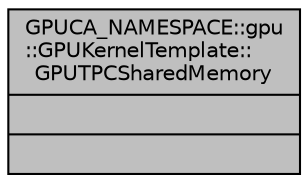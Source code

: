 digraph "GPUCA_NAMESPACE::gpu::GPUKernelTemplate::GPUTPCSharedMemory"
{
 // INTERACTIVE_SVG=YES
  bgcolor="transparent";
  edge [fontname="Helvetica",fontsize="10",labelfontname="Helvetica",labelfontsize="10"];
  node [fontname="Helvetica",fontsize="10",shape=record];
  Node1 [label="{GPUCA_NAMESPACE::gpu\l::GPUKernelTemplate::\lGPUTPCSharedMemory\n||}",height=0.2,width=0.4,color="black", fillcolor="grey75", style="filled", fontcolor="black"];
}
